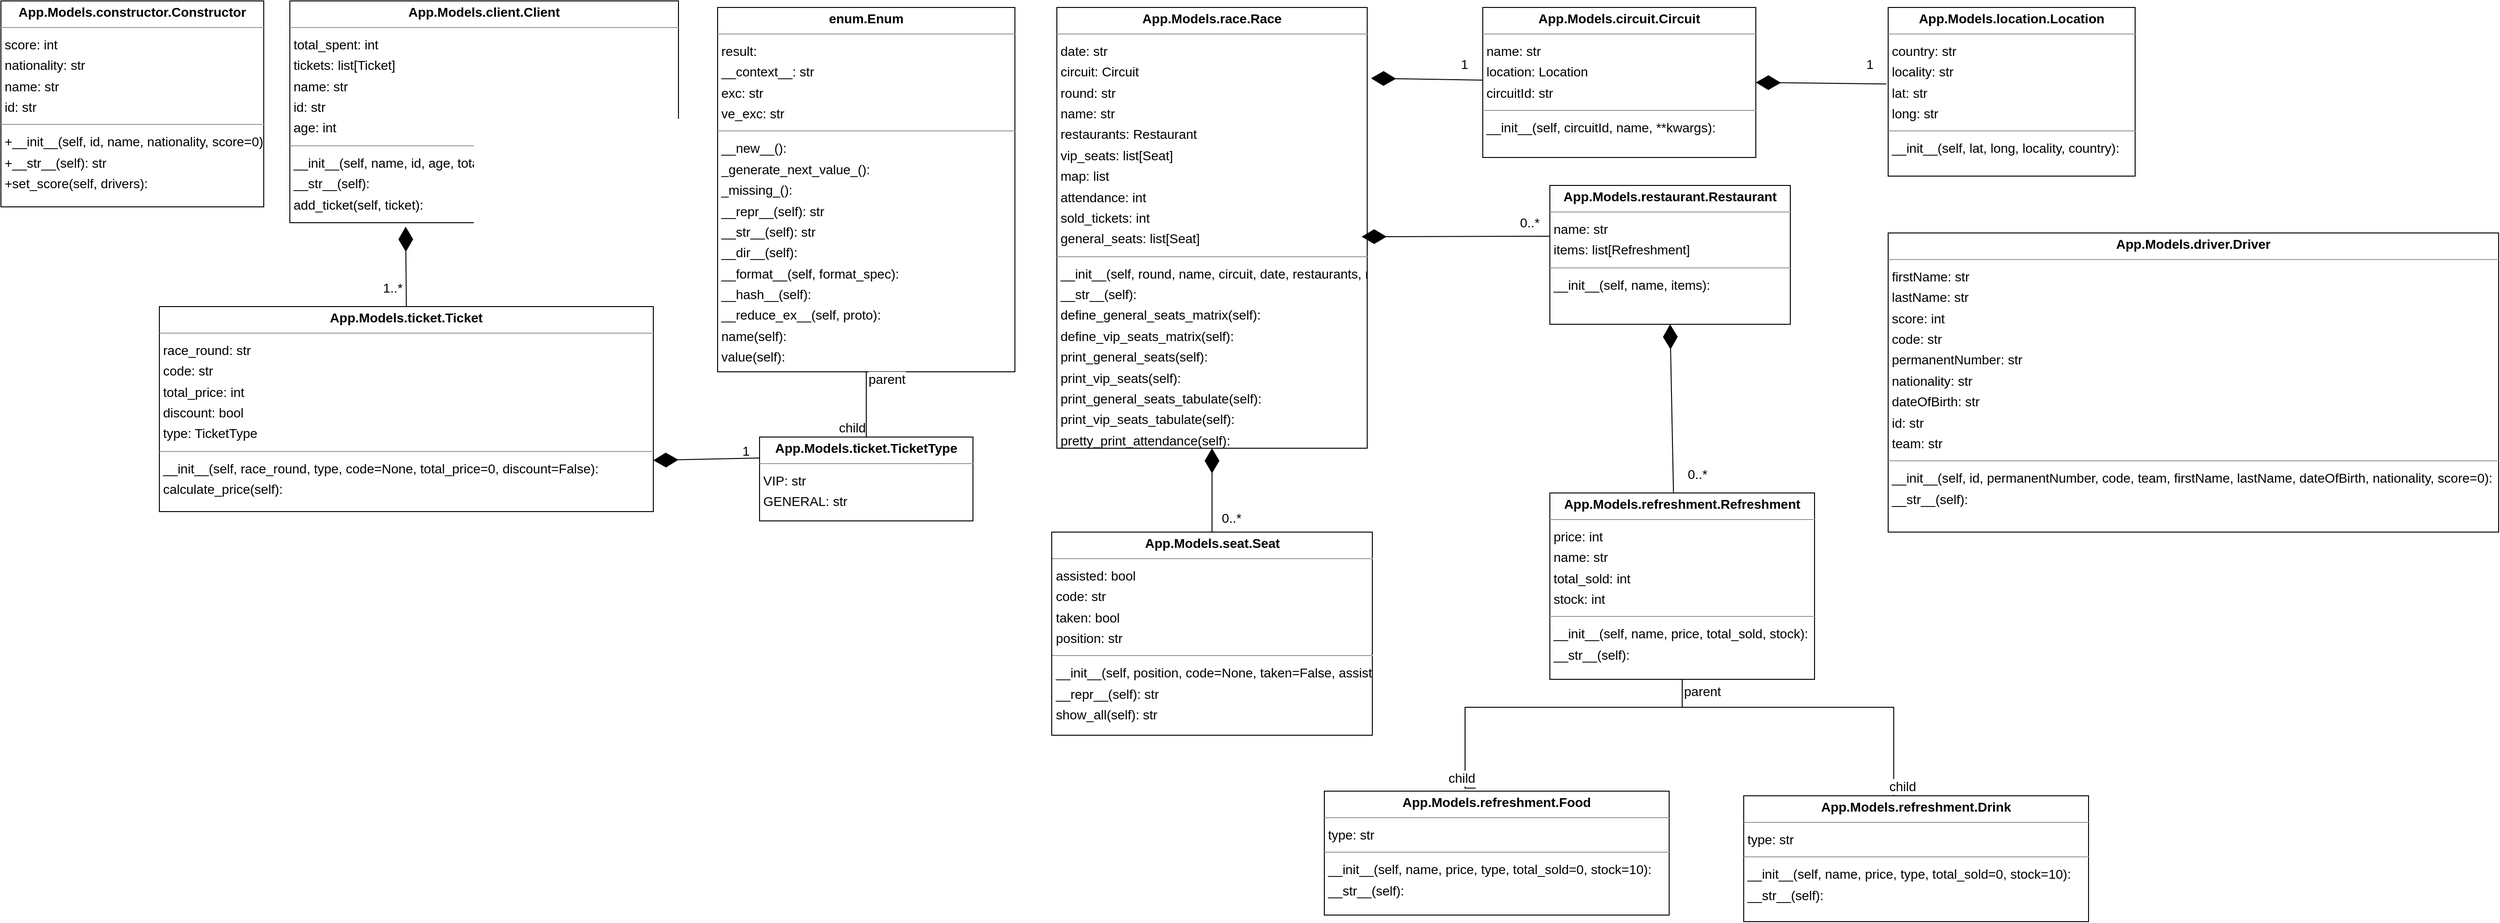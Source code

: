 <mxfile version="20.5.3" type="embed"><diagram id="2Z7hQtdgWNdP2lW2KOWq" name="Page-1"><mxGraphModel dx="4244" dy="406" grid="1" gridSize="10" guides="1" tooltips="1" connect="1" arrows="1" fold="1" page="1" pageScale="1" pageWidth="850" pageHeight="1100" math="0" shadow="0"><root><mxCell id="0"/><mxCell id="1" parent="0"/><mxCell id="node9" value="&lt;p style=&quot;margin:0px;margin-top:4px;text-align:center;&quot;&gt;&lt;b&gt;App.Models.circuit.Circuit&lt;/b&gt;&lt;/p&gt;&lt;hr size=&quot;1&quot;&gt;&lt;p style=&quot;margin:0 0 0 4px;line-height:1.6;&quot;&gt; name: str&lt;br&gt; location: Location&lt;br&gt; circuitId: str&lt;/p&gt;&lt;hr size=&quot;1&quot;&gt;&lt;p style=&quot;margin:0 0 0 4px;line-height:1.6;&quot;&gt; __init__(self, circuitId, name, **kwargs): &lt;/p&gt;" style="verticalAlign=top;align=left;overflow=fill;fontSize=14;fontFamily=Helvetica;html=1;rounded=0;shadow=0;comic=0;labelBackgroundColor=none;strokeWidth=1;" parent="1" vertex="1"><mxGeometry x="-1710" y="579" width="293" height="161" as="geometry"/></mxCell><mxCell id="node8" value="&lt;p style=&quot;margin:0px;margin-top:4px;text-align:center;&quot;&gt;&lt;b&gt;App.Models.client.Client&lt;/b&gt;&lt;/p&gt;&lt;hr size=&quot;1&quot;&gt;&lt;p style=&quot;margin:0 0 0 4px;line-height:1.6;&quot;&gt; total_spent: int&lt;br&gt; tickets: list[Ticket]&lt;br&gt; name: str&lt;br&gt; id: str&amp;nbsp;&lt;br&gt; age: int&lt;/p&gt;&lt;hr size=&quot;1&quot;&gt;&lt;p style=&quot;margin:0 0 0 4px;line-height:1.6;&quot;&gt; __init__(self, name, id, age, total_spent=0, tickets=None): &lt;br&gt; __str__(self): &lt;br&gt; add_ticket(self, ticket): &lt;/p&gt;" style="verticalAlign=top;align=left;overflow=fill;fontSize=14;fontFamily=Helvetica;html=1;rounded=0;shadow=0;comic=0;labelBackgroundColor=none;strokeWidth=1;" parent="1" vertex="1"><mxGeometry x="-2990" y="572" width="417" height="238" as="geometry"/></mxCell><mxCell id="node12" value="&lt;p style=&quot;margin:0px;margin-top:4px;text-align:center;&quot;&gt;&lt;b&gt;App.Models.constructor.Constructor&lt;/b&gt;&lt;/p&gt;&lt;hr size=&quot;1&quot;&gt;&lt;p style=&quot;margin:0 0 0 4px;line-height:1.6;&quot;&gt;score: int&lt;br&gt;nationality: str&lt;br&gt;name: str&lt;br&gt;id: str&lt;/p&gt;&lt;hr size=&quot;1&quot;&gt;&lt;p style=&quot;margin:0 0 0 4px;line-height:1.6;&quot;&gt;+__init__(self, id, name, nationality, score=0): &lt;br&gt;+__str__(self): str&lt;br&gt;+set_score(self, drivers): &lt;/p&gt;" style="verticalAlign=top;align=left;overflow=fill;fontSize=14;fontFamily=Helvetica;html=1;rounded=0;shadow=0;comic=0;labelBackgroundColor=none;strokeWidth=1;" parent="1" vertex="1"><mxGeometry x="-3300" y="572" width="282" height="221" as="geometry"/></mxCell><mxCell id="node7" value="&lt;p style=&quot;margin:0px;margin-top:4px;text-align:center;&quot;&gt;&lt;b&gt;App.Models.driver.Driver&lt;/b&gt;&lt;/p&gt;&lt;hr size=&quot;1&quot;&gt;&lt;p style=&quot;margin:0 0 0 4px;line-height:1.6;&quot;&gt; firstName: str&lt;br&gt; lastName: str&lt;br&gt; score: int&lt;br&gt; code: str&lt;br&gt; permanentNumber: str&lt;br&gt; nationality: str&lt;br&gt; dateOfBirth: str&lt;br&gt; id: str&lt;br&gt; team: str&lt;/p&gt;&lt;hr size=&quot;1&quot;&gt;&lt;p style=&quot;margin:0 0 0 4px;line-height:1.6;&quot;&gt; __init__(self, id, permanentNumber, code, team, firstName, lastName, dateOfBirth, nationality, score=0): &lt;br&gt; __str__(self): &lt;/p&gt;" style="verticalAlign=top;align=left;overflow=fill;fontSize=14;fontFamily=Helvetica;html=1;rounded=0;shadow=0;comic=0;labelBackgroundColor=none;strokeWidth=1;" parent="1" vertex="1"><mxGeometry x="-1275" y="821" width="655" height="321" as="geometry"/></mxCell><mxCell id="node11" value="&lt;p style=&quot;margin:0px;margin-top:4px;text-align:center;&quot;&gt;&lt;b&gt;App.Models.location.Location&lt;/b&gt;&lt;/p&gt;&lt;hr size=&quot;1&quot;&gt;&lt;p style=&quot;margin:0 0 0 4px;line-height:1.6;&quot;&gt; country: str&lt;br&gt; locality: str&lt;br&gt; lat: str&lt;br&gt; long: str&lt;/p&gt;&lt;hr size=&quot;1&quot;&gt;&lt;p style=&quot;margin:0 0 0 4px;line-height:1.6;&quot;&gt; __init__(self, lat, long, locality, country): &lt;/p&gt;" style="verticalAlign=top;align=left;overflow=fill;fontSize=14;fontFamily=Helvetica;html=1;rounded=0;shadow=0;comic=0;labelBackgroundColor=none;strokeWidth=1;" parent="1" vertex="1"><mxGeometry x="-1275" y="579" width="265" height="181" as="geometry"/></mxCell><mxCell id="node2" value="&lt;p style=&quot;margin:0px;margin-top:4px;text-align:center;&quot;&gt;&lt;b&gt;App.Models.race.Race&lt;/b&gt;&lt;/p&gt;&lt;hr size=&quot;1&quot;&gt;&lt;p style=&quot;margin:0 0 0 4px;line-height:1.6;&quot;&gt; date: str&lt;br&gt; circuit: Circuit&lt;br&gt; round: str&lt;br&gt; name: str&lt;br&gt; restaurants: Restaurant&lt;br&gt; vip_seats: list[Seat]&lt;br&gt; map: list&lt;br&gt; attendance: int&lt;br&gt; sold_tickets: int&lt;br&gt; general_seats: list[Seat]&lt;/p&gt;&lt;hr size=&quot;1&quot;&gt;&lt;p style=&quot;margin:0 0 0 4px;line-height:1.6;&quot;&gt; __init__(self, round, name, circuit, date, restaurants, map, attendance=0, sold_tickets=0, vip_seats=None, general_seats=None): &lt;br&gt; __str__(self): &lt;br&gt; define_general_seats_matrix(self): &lt;br&gt; define_vip_seats_matrix(self): &lt;br&gt; print_general_seats(self): &lt;br&gt; print_vip_seats(self): &lt;br&gt; print_general_seats_tabulate(self): &lt;br&gt; print_vip_seats_tabulate(self): &lt;br&gt; pretty_print_attendance(self): &lt;br&gt; pretty_print_sold_tickets(self): &lt;/p&gt;" style="verticalAlign=top;align=left;overflow=fill;fontSize=14;fontFamily=Helvetica;html=1;rounded=0;shadow=0;comic=0;labelBackgroundColor=none;strokeWidth=1;" parent="1" vertex="1"><mxGeometry x="-2167" y="579" width="333" height="473" as="geometry"/></mxCell><mxCell id="node6" value="&lt;p style=&quot;margin:0px;margin-top:4px;text-align:center;&quot;&gt;&lt;b&gt;App.Models.refreshment.Drink&lt;/b&gt;&lt;/p&gt;&lt;hr size=&quot;1&quot;&gt;&lt;p style=&quot;margin:0 0 0 4px;line-height:1.6;&quot;&gt; type: str&lt;/p&gt;&lt;hr size=&quot;1&quot;&gt;&lt;p style=&quot;margin:0 0 0 4px;line-height:1.6;&quot;&gt; __init__(self, name, price, type, total_sold=0, stock=10): &lt;br&gt; __str__(self): &lt;/p&gt;" style="verticalAlign=top;align=left;overflow=fill;fontSize=14;fontFamily=Helvetica;html=1;rounded=0;shadow=0;comic=0;labelBackgroundColor=none;strokeWidth=1;" parent="1" vertex="1"><mxGeometry x="-1430" y="1425" width="370" height="135" as="geometry"/></mxCell><mxCell id="node1" value="&lt;p style=&quot;margin:0px;margin-top:4px;text-align:center;&quot;&gt;&lt;b&gt;App.Models.refreshment.Food&lt;/b&gt;&lt;/p&gt;&lt;hr size=&quot;1&quot;&gt;&lt;p style=&quot;margin:0 0 0 4px;line-height:1.6;&quot;&gt; type: str&lt;/p&gt;&lt;hr size=&quot;1&quot;&gt;&lt;p style=&quot;margin:0 0 0 4px;line-height:1.6;&quot;&gt; __init__(self, name, price, type, total_sold=0, stock=10): &lt;br&gt; __str__(self): &lt;/p&gt;" style="verticalAlign=top;align=left;overflow=fill;fontSize=14;fontFamily=Helvetica;html=1;rounded=0;shadow=0;comic=0;labelBackgroundColor=none;strokeWidth=1;" parent="1" vertex="1"><mxGeometry x="-1880" y="1420" width="370" height="133" as="geometry"/></mxCell><mxCell id="node10" value="&lt;p style=&quot;margin:0px;margin-top:4px;text-align:center;&quot;&gt;&lt;b&gt;App.Models.refreshment.Refreshment&lt;/b&gt;&lt;/p&gt;&lt;hr size=&quot;1&quot;&gt;&lt;p style=&quot;margin:0 0 0 4px;line-height:1.6;&quot;&gt; price: int&lt;br&gt; name: str&lt;br&gt; total_sold: int&lt;br&gt; stock: int&lt;/p&gt;&lt;hr size=&quot;1&quot;&gt;&lt;p style=&quot;margin:0 0 0 4px;line-height:1.6;&quot;&gt; __init__(self, name, price, total_sold, stock): &lt;br&gt; __str__(self): &lt;/p&gt;" style="verticalAlign=top;align=left;overflow=fill;fontSize=14;fontFamily=Helvetica;html=1;rounded=0;shadow=0;comic=0;labelBackgroundColor=none;strokeWidth=1;" parent="1" vertex="1"><mxGeometry x="-1638" y="1100" width="284" height="200" as="geometry"/></mxCell><mxCell id="node3" value="&lt;p style=&quot;margin:0px;margin-top:4px;text-align:center;&quot;&gt;&lt;b&gt;App.Models.restaurant.Restaurant&lt;/b&gt;&lt;/p&gt;&lt;hr size=&quot;1&quot;&gt;&lt;p style=&quot;margin:0 0 0 4px;line-height:1.6;&quot;&gt; name: str&lt;br&gt; items: list[Refreshment]&lt;/p&gt;&lt;hr size=&quot;1&quot;&gt;&lt;p style=&quot;margin:0 0 0 4px;line-height:1.6;&quot;&gt; __init__(self, name, items): &lt;/p&gt;" style="verticalAlign=top;align=left;overflow=fill;fontSize=14;fontFamily=Helvetica;html=1;rounded=0;shadow=0;comic=0;labelBackgroundColor=none;strokeWidth=1;" parent="1" vertex="1"><mxGeometry x="-1638" y="770" width="258" height="149" as="geometry"/></mxCell><mxCell id="node5" value="&lt;p style=&quot;margin:0px;margin-top:4px;text-align:center;&quot;&gt;&lt;b&gt;App.Models.seat.Seat&lt;/b&gt;&lt;/p&gt;&lt;hr size=&quot;1&quot;&gt;&lt;p style=&quot;margin:0 0 0 4px;line-height:1.6;&quot;&gt; assisted: bool&lt;br&gt; code: str&lt;br&gt; taken: bool&lt;br&gt; position: str&lt;/p&gt;&lt;hr size=&quot;1&quot;&gt;&lt;p style=&quot;margin:0 0 0 4px;line-height:1.6;&quot;&gt; __init__(self, position, code=None, taken=False, assisted=False): &lt;br&gt; __repr__(self): str&lt;br&gt; show_all(self): str&lt;/p&gt;" style="verticalAlign=top;align=left;overflow=fill;fontSize=14;fontFamily=Helvetica;html=1;rounded=0;shadow=0;comic=0;labelBackgroundColor=none;strokeWidth=1;" parent="1" vertex="1"><mxGeometry x="-2172.5" y="1142" width="344" height="218" as="geometry"/></mxCell><mxCell id="node0" value="&lt;p style=&quot;margin:0px;margin-top:4px;text-align:center;&quot;&gt;&lt;b&gt;App.Models.ticket.Ticket&lt;/b&gt;&lt;/p&gt;&lt;hr size=&quot;1&quot;&gt;&lt;p style=&quot;margin:0 0 0 4px;line-height:1.6;&quot;&gt; race_round: str&lt;br&gt; code: str&lt;br&gt; total_price: int&lt;br&gt; discount: bool&lt;br&gt; type: TicketType&lt;/p&gt;&lt;hr size=&quot;1&quot;&gt;&lt;p style=&quot;margin:0 0 0 4px;line-height:1.6;&quot;&gt; __init__(self, race_round, type, code=None, total_price=0, discount=False): &lt;br&gt; calculate_price(self): &lt;/p&gt;" style="verticalAlign=top;align=left;overflow=fill;fontSize=14;fontFamily=Helvetica;html=1;rounded=0;shadow=0;comic=0;labelBackgroundColor=none;strokeWidth=1;" parent="1" vertex="1"><mxGeometry x="-3130" y="900" width="530" height="220" as="geometry"/></mxCell><mxCell id="node4" value="&lt;p style=&quot;margin:0px;margin-top:4px;text-align:center;&quot;&gt;&lt;b&gt;App.Models.ticket.TicketType&lt;/b&gt;&lt;/p&gt;&lt;hr size=&quot;1&quot;&gt;&lt;p style=&quot;margin:0 0 0 4px;line-height:1.6;&quot;&gt; VIP: str&lt;br&gt; GENERAL: str&lt;/p&gt;" style="verticalAlign=top;align=left;overflow=fill;fontSize=14;fontFamily=Helvetica;html=1;rounded=0;shadow=0;comic=0;labelBackgroundColor=none;strokeWidth=1;" parent="1" vertex="1"><mxGeometry x="-2486" y="1040" width="229" height="90" as="geometry"/></mxCell><mxCell id="node13" value="&lt;p style=&quot;margin:0px;margin-top:4px;text-align:center;&quot;&gt;&lt;b&gt;enum.Enum&lt;/b&gt;&lt;/p&gt;&lt;hr size=&quot;1&quot;&gt;&lt;p style=&quot;margin:0 0 0 4px;line-height:1.6;&quot;&gt; result: &lt;br&gt; __context__: str&lt;br&gt; exc: str&lt;br&gt; ve_exc: str&lt;/p&gt;&lt;hr size=&quot;1&quot;&gt;&lt;p style=&quot;margin:0 0 0 4px;line-height:1.6;&quot;&gt; __new__(): &lt;br&gt; _generate_next_value_(): &lt;br&gt; _missing_(): &lt;br&gt; __repr__(self): str&lt;br&gt; __str__(self): str&lt;br&gt; __dir__(self): &lt;br&gt; __format__(self, format_spec): &lt;br&gt; __hash__(self): &lt;br&gt; __reduce_ex__(self, proto): &lt;br&gt; name(self): &lt;br&gt; value(self): &lt;/p&gt;" style="verticalAlign=top;align=left;overflow=fill;fontSize=14;fontFamily=Helvetica;html=1;rounded=0;shadow=0;comic=0;labelBackgroundColor=none;strokeWidth=1;" parent="1" vertex="1"><mxGeometry x="-2531" y="579" width="319" height="391" as="geometry"/></mxCell><mxCell id="2" value="" style="endArrow=diamondThin;endFill=1;endSize=24;html=1;rounded=0;shadow=0;" edge="1" parent="1" source="node9"><mxGeometry width="160" relative="1" as="geometry"><mxPoint x="-1670" y="790" as="sourcePoint"/><mxPoint x="-1830" y="655" as="targetPoint"/></mxGeometry></mxCell><mxCell id="4" value="" style="endArrow=diamondThin;endFill=1;endSize=24;html=1;rounded=0;shadow=0;entryX=1;entryY=0.5;entryDx=0;entryDy=0;exitX=-0.007;exitY=0.454;exitDx=0;exitDy=0;exitPerimeter=0;" edge="1" parent="1" source="node11" target="node9"><mxGeometry width="160" relative="1" as="geometry"><mxPoint x="-1570" y="690" as="sourcePoint"/><mxPoint x="-1410" y="690" as="targetPoint"/></mxGeometry></mxCell><mxCell id="5" value="" style="endArrow=diamondThin;endFill=1;endSize=24;html=1;rounded=0;shadow=0;exitX=-0.001;exitY=0.366;exitDx=0;exitDy=0;exitPerimeter=0;" edge="1" parent="1" source="node3"><mxGeometry width="160" relative="1" as="geometry"><mxPoint x="-1780" y="820" as="sourcePoint"/><mxPoint x="-1840" y="825" as="targetPoint"/></mxGeometry></mxCell><mxCell id="7" value="" style="endArrow=none;html=1;edgeStyle=orthogonalEdgeStyle;rounded=0;shadow=0;entryX=0.5;entryY=0;entryDx=0;entryDy=0;exitX=0.5;exitY=1;exitDx=0;exitDy=0;" edge="1" parent="1" source="node10" target="node6"><mxGeometry relative="1" as="geometry"><mxPoint x="-1440" y="1110" as="sourcePoint"/><mxPoint x="-1280" y="1110" as="targetPoint"/><Array as="points"><mxPoint x="-1496" y="1330"/><mxPoint x="-1269" y="1330"/></Array></mxGeometry></mxCell><mxCell id="9" value="child" style="edgeLabel;resizable=0;html=1;align=right;verticalAlign=bottom;fontSize=14;" connectable="0" vertex="1" parent="7"><mxGeometry x="1" relative="1" as="geometry"/></mxCell><mxCell id="13" value="" style="endArrow=none;html=1;edgeStyle=orthogonalEdgeStyle;rounded=0;shadow=0;entryX=0.439;entryY=-0.024;entryDx=0;entryDy=0;entryPerimeter=0;" edge="1" parent="1" source="node10" target="node1"><mxGeometry relative="1" as="geometry"><mxPoint x="-1440" y="1110" as="sourcePoint"/><mxPoint x="-1280" y="1110" as="targetPoint"/><Array as="points"><mxPoint x="-1496" y="1330"/><mxPoint x="-1729" y="1330"/><mxPoint x="-1729" y="1417"/></Array></mxGeometry></mxCell><mxCell id="14" value="parent" style="edgeLabel;resizable=0;html=1;align=left;verticalAlign=bottom;fontSize=14;" connectable="0" vertex="1" parent="13"><mxGeometry x="-1" relative="1" as="geometry"><mxPoint y="23" as="offset"/></mxGeometry></mxCell><mxCell id="15" value="child" style="edgeLabel;resizable=0;html=1;align=right;verticalAlign=bottom;fontSize=14;" connectable="0" vertex="1" parent="13"><mxGeometry x="1" relative="1" as="geometry"/></mxCell><mxCell id="17" value="" style="endArrow=diamondThin;endFill=1;endSize=24;html=1;rounded=0;shadow=0;fontSize=14;entryX=0.5;entryY=1;entryDx=0;entryDy=0;exitX=0.467;exitY=-0.003;exitDx=0;exitDy=0;exitPerimeter=0;" edge="1" parent="1" source="node10" target="node3"><mxGeometry width="160" relative="1" as="geometry"><mxPoint x="-1509" y="1090" as="sourcePoint"/><mxPoint x="-1490" y="960" as="targetPoint"/></mxGeometry></mxCell><mxCell id="18" value="" style="endArrow=none;html=1;edgeStyle=orthogonalEdgeStyle;rounded=0;shadow=0;fontSize=14;entryX=0.5;entryY=0;entryDx=0;entryDy=0;exitX=0.5;exitY=1;exitDx=0;exitDy=0;" edge="1" parent="1" source="node13" target="node4"><mxGeometry relative="1" as="geometry"><mxPoint x="-2280" y="940" as="sourcePoint"/><mxPoint x="-2120" y="940" as="targetPoint"/></mxGeometry></mxCell><mxCell id="19" value="parent" style="edgeLabel;resizable=0;html=1;align=left;verticalAlign=bottom;fontSize=14;" connectable="0" vertex="1" parent="18"><mxGeometry x="-1" relative="1" as="geometry"><mxPoint y="18" as="offset"/></mxGeometry></mxCell><mxCell id="20" value="child" style="edgeLabel;resizable=0;html=1;align=right;verticalAlign=bottom;fontSize=14;" connectable="0" vertex="1" parent="18"><mxGeometry x="1" relative="1" as="geometry"/></mxCell><mxCell id="21" value="" style="endArrow=diamondThin;endFill=1;endSize=24;html=1;rounded=0;shadow=0;fontSize=14;exitX=0.5;exitY=0;exitDx=0;exitDy=0;entryX=0.298;entryY=1.018;entryDx=0;entryDy=0;entryPerimeter=0;" edge="1" parent="1" source="node0" target="node8"><mxGeometry width="160" relative="1" as="geometry"><mxPoint x="-2540" y="810" as="sourcePoint"/><mxPoint x="-2748" y="780" as="targetPoint"/></mxGeometry></mxCell><mxCell id="26" value="1..*" style="edgeLabel;html=1;align=center;verticalAlign=middle;resizable=0;points=[];fontSize=14;" vertex="1" connectable="0" parent="21"><mxGeometry x="-0.622" y="1" relative="1" as="geometry"><mxPoint x="-14" y="-4" as="offset"/></mxGeometry></mxCell><mxCell id="22" value="" style="endArrow=diamondThin;endFill=1;endSize=24;html=1;rounded=0;shadow=0;fontSize=14;entryX=1;entryY=0.75;entryDx=0;entryDy=0;exitX=0;exitY=0.25;exitDx=0;exitDy=0;" edge="1" parent="1" source="node4" target="node0"><mxGeometry width="160" relative="1" as="geometry"><mxPoint x="-2480" y="970" as="sourcePoint"/><mxPoint x="-2320" y="970" as="targetPoint"/></mxGeometry></mxCell><mxCell id="23" value="" style="endArrow=diamondThin;endFill=1;endSize=24;html=1;rounded=0;shadow=0;fontSize=14;exitX=0.5;exitY=0;exitDx=0;exitDy=0;entryX=0.5;entryY=1;entryDx=0;entryDy=0;" edge="1" parent="1" source="node5" target="node2"><mxGeometry width="160" relative="1" as="geometry"><mxPoint x="-1710" y="920" as="sourcePoint"/><mxPoint x="-1550" y="920" as="targetPoint"/></mxGeometry></mxCell><mxCell id="27" value="1" style="text;html=1;align=center;verticalAlign=middle;resizable=0;points=[];autosize=1;strokeColor=none;fillColor=none;fontSize=14;" vertex="1" parent="1"><mxGeometry x="-2516" y="1040" width="30" height="30" as="geometry"/></mxCell><mxCell id="28" value="0..*" style="text;html=1;align=center;verticalAlign=middle;resizable=0;points=[];autosize=1;strokeColor=none;fillColor=none;fontSize=14;" vertex="1" parent="1"><mxGeometry x="-2000" y="1112" width="40" height="30" as="geometry"/></mxCell><mxCell id="29" value="0..*" style="text;html=1;align=center;verticalAlign=middle;resizable=0;points=[];autosize=1;strokeColor=none;fillColor=none;fontSize=14;" vertex="1" parent="1"><mxGeometry x="-1500" y="1065" width="40" height="30" as="geometry"/></mxCell><mxCell id="30" value="1" style="text;html=1;align=center;verticalAlign=middle;resizable=0;points=[];autosize=1;strokeColor=none;fillColor=none;fontSize=14;" vertex="1" parent="1"><mxGeometry x="-1745" y="625" width="30" height="30" as="geometry"/></mxCell><mxCell id="31" value="1" style="text;html=1;align=center;verticalAlign=middle;resizable=0;points=[];autosize=1;strokeColor=none;fillColor=none;fontSize=14;" vertex="1" parent="1"><mxGeometry x="-1310" y="625" width="30" height="30" as="geometry"/></mxCell><mxCell id="32" value="0..*" style="text;html=1;align=center;verticalAlign=middle;resizable=0;points=[];autosize=1;strokeColor=none;fillColor=none;fontSize=14;" vertex="1" parent="1"><mxGeometry x="-1680" y="795" width="40" height="30" as="geometry"/></mxCell></root></mxGraphModel></diagram></mxfile>